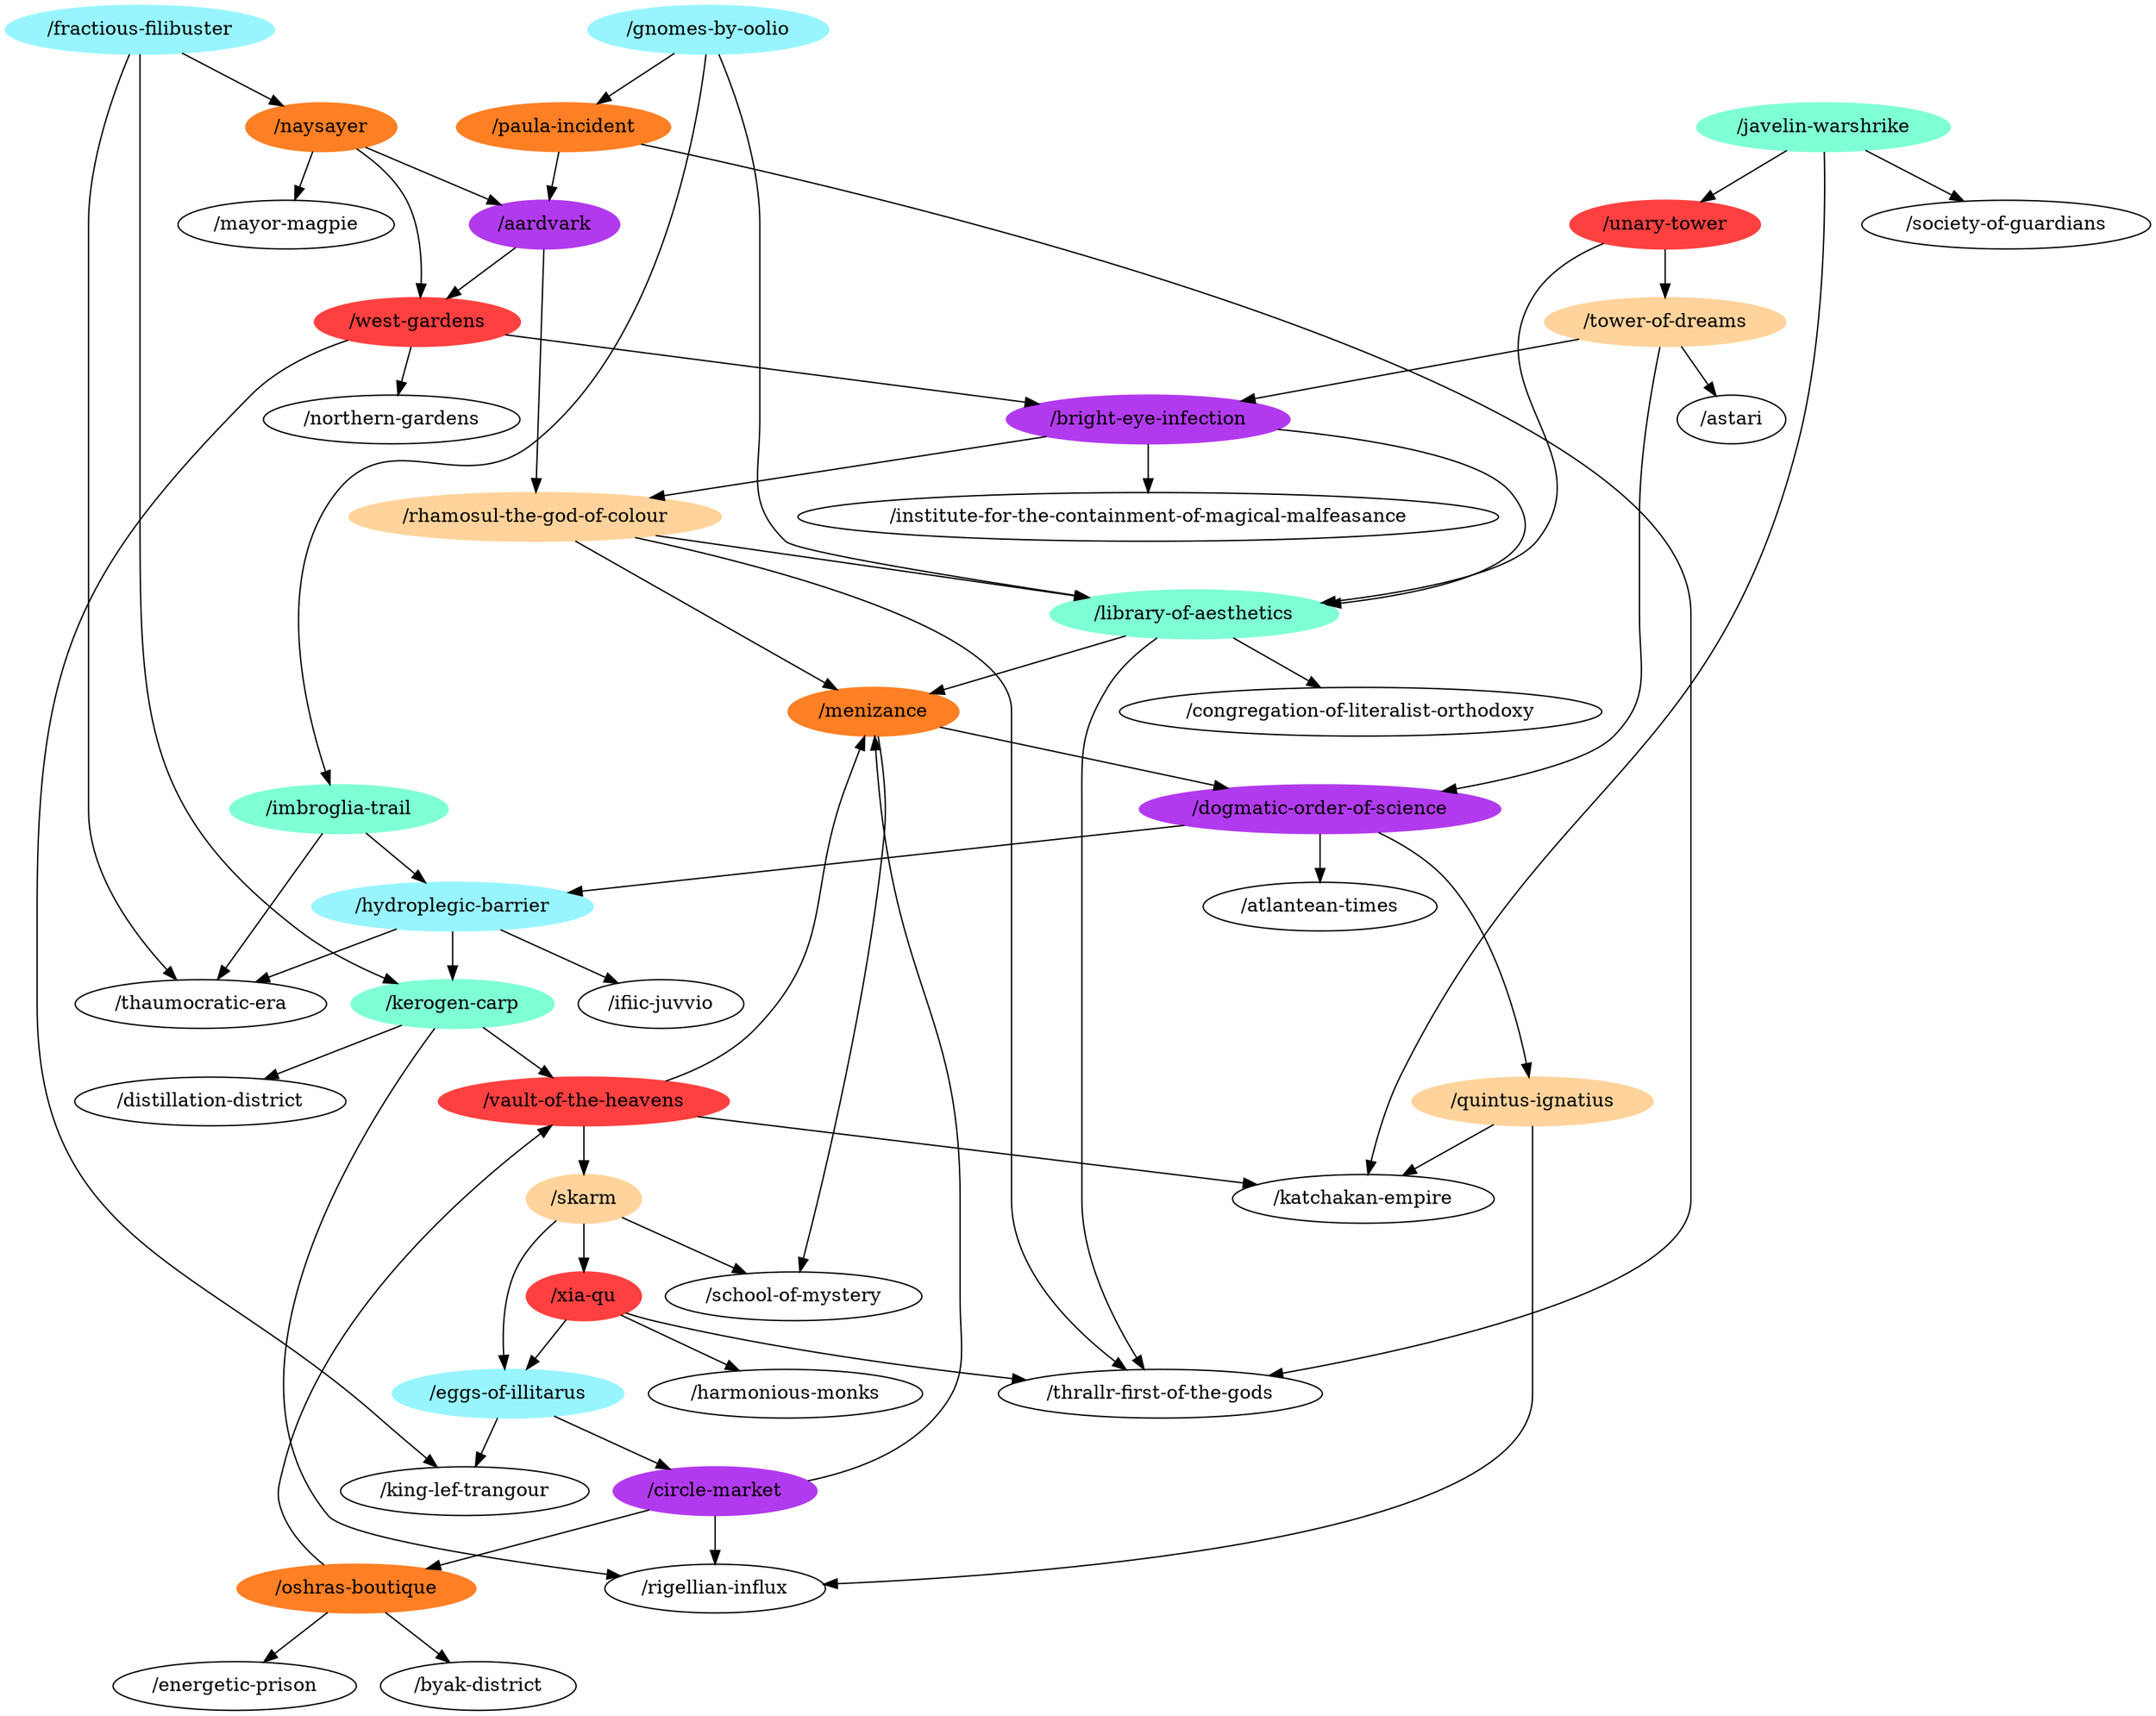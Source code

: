 digraph G {
"/institute-for-the-containment-of-magical-malfeasance";
"/thrallr-first-of-the-gods";
"/harmonious-monks";
"/unary-tower" [color=brown1,style=filled];
"/kerogen-carp" [color=aquamarine,style=filled];
"/atlantean-times";
"/skarm" [color=burlywood1,style=filled];
"/energetic-prison";
"/javelin-warshrike" [color=aquamarine,style=filled];
"/school-of-mystery";
"/imbroglia-trail" [color=aquamarine,style=filled];
"/king-lef-trangour";
"/rhamosul-the-god-of-colour" [color=burlywood1,style=filled];
"/eggs-of-illitarus" [color=cadetblue1,style=filled];
"/distillation-district";
"/paula-incident" [color=chocolate1,style=filled];
"/naysayer" [color=chocolate1,style=filled];
"/ifiic-juvvio";
"/northern-gardens";
"/quintus-ignatius" [color=burlywood1,style=filled];
"/bright-eye-infection" [color=darkorchid2,style=filled];
"/society-of-guardians";
"/byak-district";
"/vault-of-the-heavens" [color=brown1,style=filled];
"/west-gardens" [color=brown1,style=filled];
"/xia-qu" [color=brown1,style=filled];
"/thaumocratic-era";
"/mayor-magpie";
"/astari";
"/tower-of-dreams" [color=burlywood1,style=filled];
"/oshras-boutique" [color=chocolate1,style=filled];
"/dogmatic-order-of-science" [color=darkorchid2,style=filled];
"/congregation-of-literalist-orthodoxy";
"/rigellian-influx";
"/fractious-filibuster" [color=cadetblue1,style=filled];
"/hydroplegic-barrier" [color=cadetblue1,style=filled];
"/gnomes-by-oolio" [color=cadetblue1,style=filled];
"/library-of-aesthetics" [color=aquamarine,style=filled];
"/circle-market" [color=darkorchid2,style=filled];
"/menizance" [color=chocolate1,style=filled];
"/katchakan-empire";
"/aardvark" [color=darkorchid2,style=filled];
"/unary-tower" -> "/tower-of-dreams";
"/unary-tower" -> "/library-of-aesthetics";
"/kerogen-carp" -> "/distillation-district";
"/kerogen-carp" -> "/vault-of-the-heavens";
"/kerogen-carp" -> "/rigellian-influx";
"/skarm" -> "/school-of-mystery";
"/skarm" -> "/eggs-of-illitarus";
"/skarm" -> "/xia-qu";
"/javelin-warshrike" -> "/unary-tower";
"/javelin-warshrike" -> "/society-of-guardians";
"/javelin-warshrike" -> "/katchakan-empire";
"/imbroglia-trail" -> "/thaumocratic-era";
"/imbroglia-trail" -> "/hydroplegic-barrier";
"/rhamosul-the-god-of-colour" -> "/thrallr-first-of-the-gods";
"/rhamosul-the-god-of-colour" -> "/library-of-aesthetics";
"/rhamosul-the-god-of-colour" -> "/menizance";
"/eggs-of-illitarus" -> "/king-lef-trangour";
"/eggs-of-illitarus" -> "/circle-market";
"/paula-incident" -> "/thrallr-first-of-the-gods";
"/paula-incident" -> "/aardvark";
"/naysayer" -> "/west-gardens";
"/naysayer" -> "/mayor-magpie";
"/naysayer" -> "/aardvark";
"/quintus-ignatius" -> "/rigellian-influx";
"/quintus-ignatius" -> "/katchakan-empire";
"/bright-eye-infection" -> "/institute-for-the-containment-of-magical-malfeasance";
"/bright-eye-infection" -> "/rhamosul-the-god-of-colour";
"/bright-eye-infection" -> "/library-of-aesthetics";
"/vault-of-the-heavens" -> "/skarm";
"/vault-of-the-heavens" -> "/menizance";
"/vault-of-the-heavens" -> "/katchakan-empire";
"/west-gardens" -> "/king-lef-trangour";
"/west-gardens" -> "/northern-gardens";
"/west-gardens" -> "/bright-eye-infection";
"/xia-qu" -> "/thrallr-first-of-the-gods";
"/xia-qu" -> "/harmonious-monks";
"/xia-qu" -> "/eggs-of-illitarus";
"/tower-of-dreams" -> "/bright-eye-infection";
"/tower-of-dreams" -> "/astari";
"/tower-of-dreams" -> "/dogmatic-order-of-science";
"/oshras-boutique" -> "/energetic-prison";
"/oshras-boutique" -> "/byak-district";
"/oshras-boutique" -> "/vault-of-the-heavens";
"/dogmatic-order-of-science" -> "/atlantean-times";
"/dogmatic-order-of-science" -> "/quintus-ignatius";
"/dogmatic-order-of-science" -> "/hydroplegic-barrier";
"/fractious-filibuster" -> "/kerogen-carp";
"/fractious-filibuster" -> "/naysayer";
"/fractious-filibuster" -> "/thaumocratic-era";
"/hydroplegic-barrier" -> "/kerogen-carp";
"/hydroplegic-barrier" -> "/ifiic-juvvio";
"/hydroplegic-barrier" -> "/thaumocratic-era";
"/gnomes-by-oolio" -> "/imbroglia-trail";
"/gnomes-by-oolio" -> "/paula-incident";
"/gnomes-by-oolio" -> "/library-of-aesthetics";
"/library-of-aesthetics" -> "/thrallr-first-of-the-gods";
"/library-of-aesthetics" -> "/congregation-of-literalist-orthodoxy";
"/library-of-aesthetics" -> "/menizance";
"/circle-market" -> "/oshras-boutique";
"/circle-market" -> "/rigellian-influx";
"/circle-market" -> "/menizance";
"/menizance" -> "/school-of-mystery";
"/menizance" -> "/dogmatic-order-of-science";
"/aardvark" -> "/rhamosul-the-god-of-colour";
"/aardvark" -> "/west-gardens";
}
